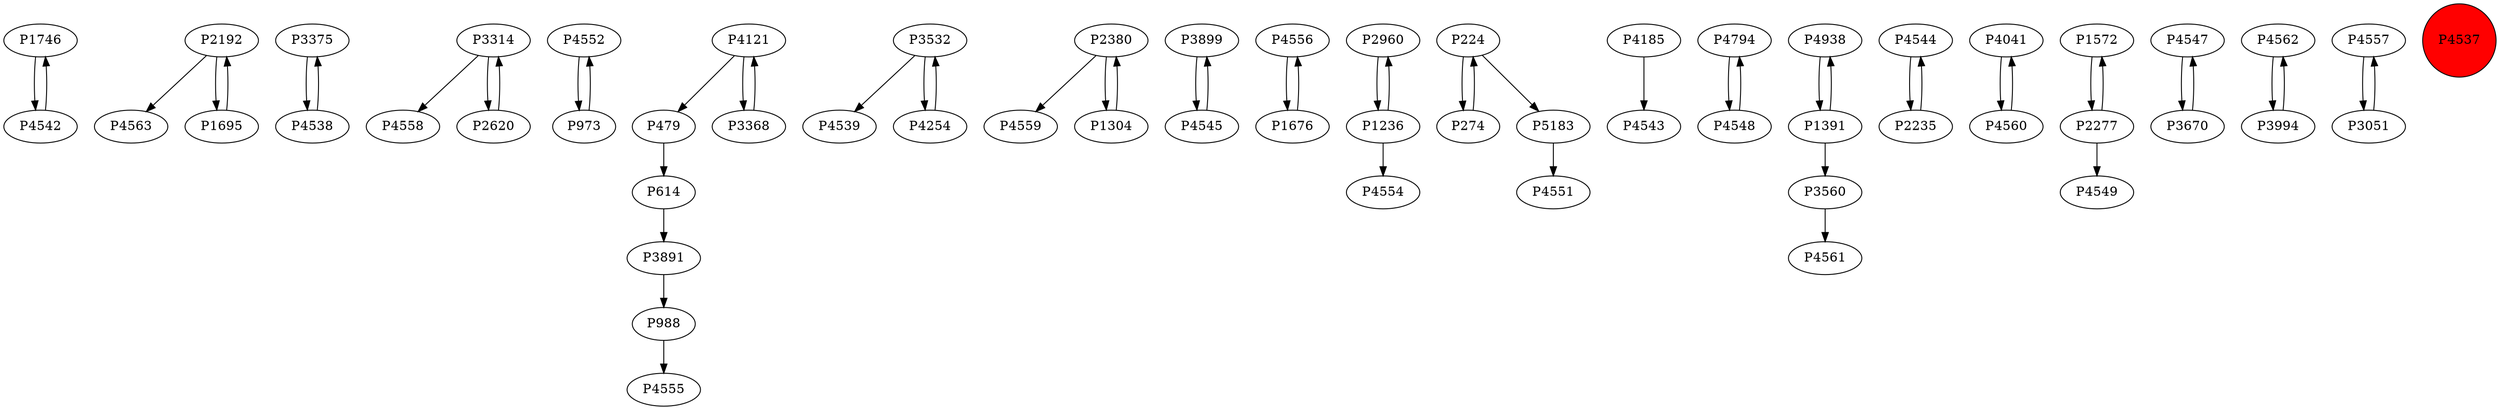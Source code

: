 digraph {
	P1746 -> P4542
	P2192 -> P4563
	P3375 -> P4538
	P3314 -> P4558
	P4552 -> P973
	P479 -> P614
	P3532 -> P4539
	P3314 -> P2620
	P2380 -> P4559
	P3899 -> P4545
	P4556 -> P1676
	P2620 -> P3314
	P2960 -> P1236
	P973 -> P4552
	P5183 -> P4551
	P4185 -> P4543
	P1236 -> P2960
	P614 -> P3891
	P274 -> P224
	P4794 -> P4548
	P4938 -> P1391
	P1391 -> P4938
	P4544 -> P2235
	P4041 -> P4560
	P1304 -> P2380
	P1676 -> P4556
	P1572 -> P2277
	P4547 -> P3670
	P3560 -> P4561
	P4548 -> P4794
	P3670 -> P4547
	P4562 -> P3994
	P3532 -> P4254
	P4121 -> P3368
	P4121 -> P479
	P2192 -> P1695
	P4560 -> P4041
	P4254 -> P3532
	P988 -> P4555
	P224 -> P5183
	P4545 -> P3899
	P2277 -> P1572
	P4557 -> P3051
	P4542 -> P1746
	P4538 -> P3375
	P1236 -> P4554
	P3368 -> P4121
	P3891 -> P988
	P2380 -> P1304
	P2235 -> P4544
	P1695 -> P2192
	P1391 -> P3560
	P3994 -> P4562
	P2277 -> P4549
	P3051 -> P4557
	P224 -> P274
	P4537 [shape=circle]
	P4537 [style=filled]
	P4537 [fillcolor=red]
}